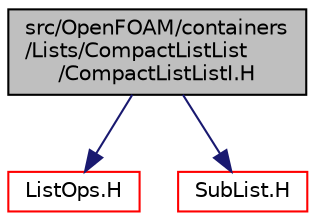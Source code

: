 digraph "src/OpenFOAM/containers/Lists/CompactListList/CompactListListI.H"
{
  bgcolor="transparent";
  edge [fontname="Helvetica",fontsize="10",labelfontname="Helvetica",labelfontsize="10"];
  node [fontname="Helvetica",fontsize="10",shape=record];
  Node1 [label="src/OpenFOAM/containers\l/Lists/CompactListList\l/CompactListListI.H",height=0.2,width=0.4,color="black", fillcolor="grey75", style="filled", fontcolor="black"];
  Node1 -> Node2 [color="midnightblue",fontsize="10",style="solid",fontname="Helvetica"];
  Node2 [label="ListOps.H",height=0.2,width=0.4,color="red",URL="$a07826.html",tooltip="Various functions to operate on Lists. "];
  Node1 -> Node3 [color="midnightblue",fontsize="10",style="solid",fontname="Helvetica"];
  Node3 [label="SubList.H",height=0.2,width=0.4,color="red",URL="$a07844.html"];
}
